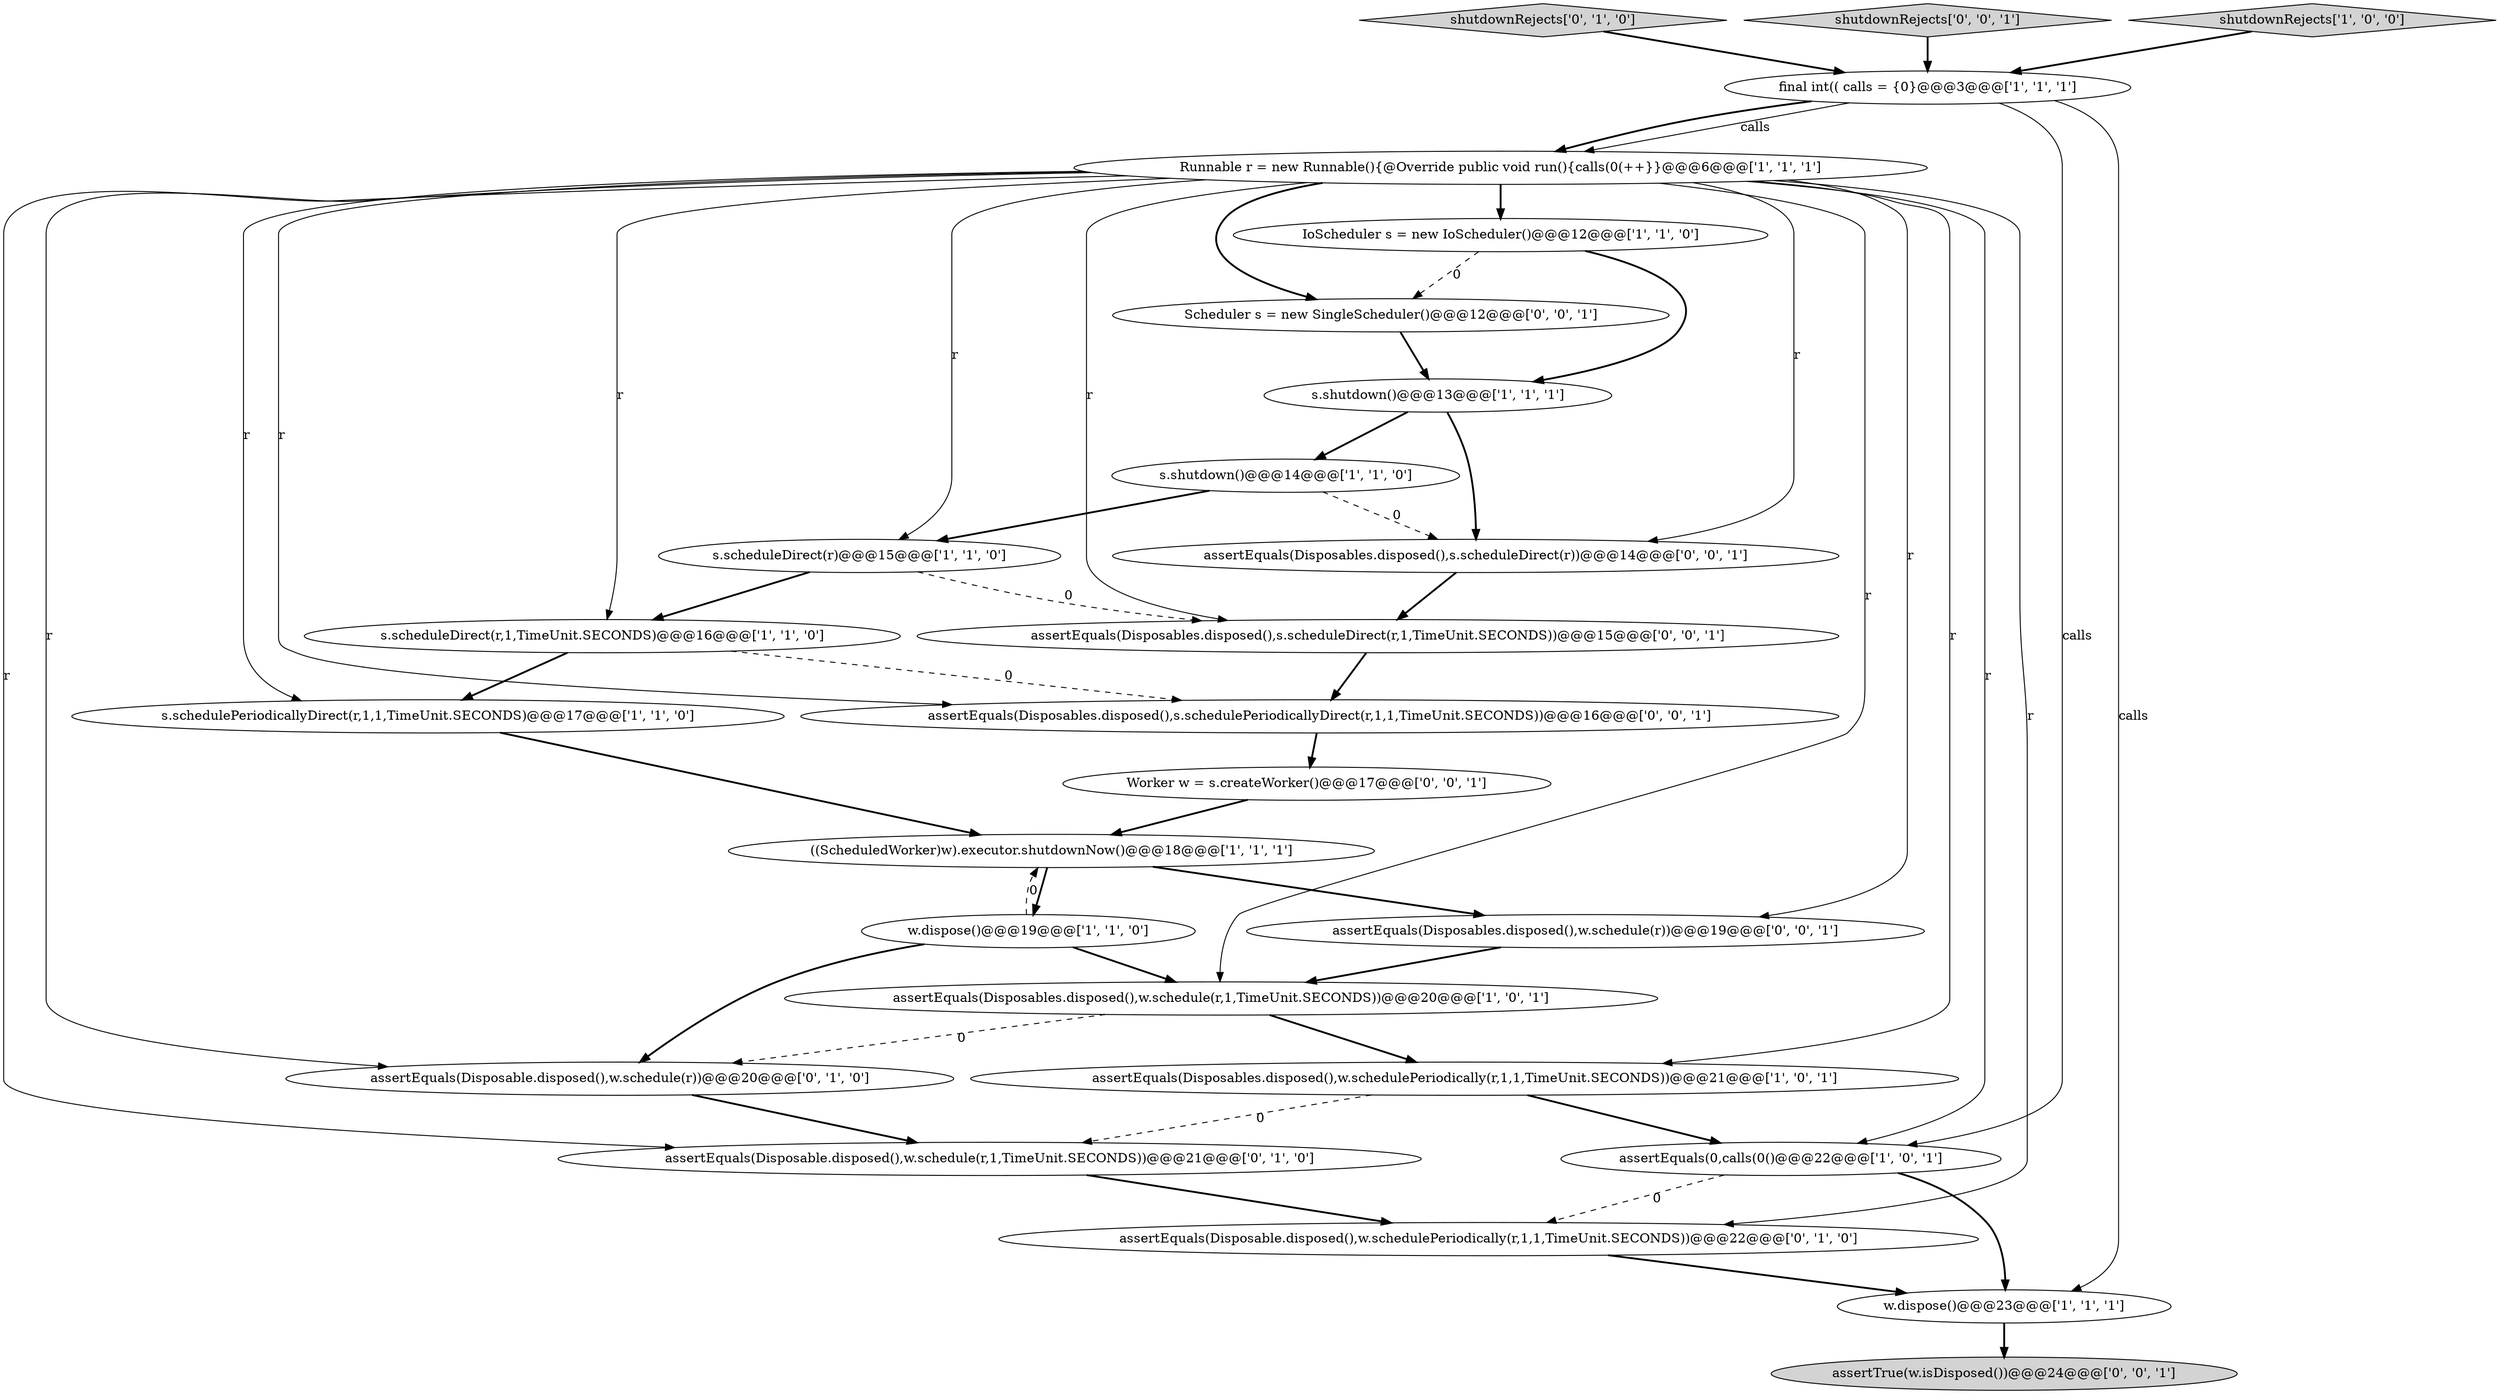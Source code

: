 digraph {
9 [style = filled, label = "assertEquals(0,calls(0()@@@22@@@['1', '0', '1']", fillcolor = white, shape = ellipse image = "AAA0AAABBB1BBB"];
2 [style = filled, label = "s.shutdown()@@@14@@@['1', '1', '0']", fillcolor = white, shape = ellipse image = "AAA0AAABBB1BBB"];
7 [style = filled, label = "s.scheduleDirect(r,1,TimeUnit.SECONDS)@@@16@@@['1', '1', '0']", fillcolor = white, shape = ellipse image = "AAA0AAABBB1BBB"];
4 [style = filled, label = "s.shutdown()@@@13@@@['1', '1', '1']", fillcolor = white, shape = ellipse image = "AAA0AAABBB1BBB"];
1 [style = filled, label = "w.dispose()@@@19@@@['1', '1', '0']", fillcolor = white, shape = ellipse image = "AAA0AAABBB1BBB"];
18 [style = filled, label = "shutdownRejects['0', '1', '0']", fillcolor = lightgray, shape = diamond image = "AAA0AAABBB2BBB"];
22 [style = filled, label = "shutdownRejects['0', '0', '1']", fillcolor = lightgray, shape = diamond image = "AAA0AAABBB3BBB"];
5 [style = filled, label = "s.scheduleDirect(r)@@@15@@@['1', '1', '0']", fillcolor = white, shape = ellipse image = "AAA0AAABBB1BBB"];
13 [style = filled, label = "shutdownRejects['1', '0', '0']", fillcolor = lightgray, shape = diamond image = "AAA0AAABBB1BBB"];
25 [style = filled, label = "assertEquals(Disposables.disposed(),s.schedulePeriodicallyDirect(r,1,1,TimeUnit.SECONDS))@@@16@@@['0', '0', '1']", fillcolor = white, shape = ellipse image = "AAA0AAABBB3BBB"];
6 [style = filled, label = "s.schedulePeriodicallyDirect(r,1,1,TimeUnit.SECONDS)@@@17@@@['1', '1', '0']", fillcolor = white, shape = ellipse image = "AAA0AAABBB1BBB"];
12 [style = filled, label = "final int(( calls = {0}@@@3@@@['1', '1', '1']", fillcolor = white, shape = ellipse image = "AAA0AAABBB1BBB"];
16 [style = filled, label = "assertEquals(Disposable.disposed(),w.schedule(r))@@@20@@@['0', '1', '0']", fillcolor = white, shape = ellipse image = "AAA1AAABBB2BBB"];
15 [style = filled, label = "assertEquals(Disposable.disposed(),w.schedule(r,1,TimeUnit.SECONDS))@@@21@@@['0', '1', '0']", fillcolor = white, shape = ellipse image = "AAA1AAABBB2BBB"];
21 [style = filled, label = "assertTrue(w.isDisposed())@@@24@@@['0', '0', '1']", fillcolor = lightgray, shape = ellipse image = "AAA0AAABBB3BBB"];
3 [style = filled, label = "assertEquals(Disposables.disposed(),w.schedule(r,1,TimeUnit.SECONDS))@@@20@@@['1', '0', '1']", fillcolor = white, shape = ellipse image = "AAA0AAABBB1BBB"];
24 [style = filled, label = "Worker w = s.createWorker()@@@17@@@['0', '0', '1']", fillcolor = white, shape = ellipse image = "AAA0AAABBB3BBB"];
26 [style = filled, label = "assertEquals(Disposables.disposed(),s.scheduleDirect(r,1,TimeUnit.SECONDS))@@@15@@@['0', '0', '1']", fillcolor = white, shape = ellipse image = "AAA0AAABBB3BBB"];
0 [style = filled, label = "((ScheduledWorker)w).executor.shutdownNow()@@@18@@@['1', '1', '1']", fillcolor = white, shape = ellipse image = "AAA0AAABBB1BBB"];
10 [style = filled, label = "assertEquals(Disposables.disposed(),w.schedulePeriodically(r,1,1,TimeUnit.SECONDS))@@@21@@@['1', '0', '1']", fillcolor = white, shape = ellipse image = "AAA0AAABBB1BBB"];
19 [style = filled, label = "assertEquals(Disposables.disposed(),s.scheduleDirect(r))@@@14@@@['0', '0', '1']", fillcolor = white, shape = ellipse image = "AAA0AAABBB3BBB"];
11 [style = filled, label = "Runnable r = new Runnable(){@Override public void run(){calls(0(++}}@@@6@@@['1', '1', '1']", fillcolor = white, shape = ellipse image = "AAA0AAABBB1BBB"];
14 [style = filled, label = "w.dispose()@@@23@@@['1', '1', '1']", fillcolor = white, shape = ellipse image = "AAA0AAABBB1BBB"];
17 [style = filled, label = "assertEquals(Disposable.disposed(),w.schedulePeriodically(r,1,1,TimeUnit.SECONDS))@@@22@@@['0', '1', '0']", fillcolor = white, shape = ellipse image = "AAA1AAABBB2BBB"];
23 [style = filled, label = "assertEquals(Disposables.disposed(),w.schedule(r))@@@19@@@['0', '0', '1']", fillcolor = white, shape = ellipse image = "AAA0AAABBB3BBB"];
20 [style = filled, label = "Scheduler s = new SingleScheduler()@@@12@@@['0', '0', '1']", fillcolor = white, shape = ellipse image = "AAA0AAABBB3BBB"];
8 [style = filled, label = "IoScheduler s = new IoScheduler()@@@12@@@['1', '1', '0']", fillcolor = white, shape = ellipse image = "AAA0AAABBB1BBB"];
23->3 [style = bold, label=""];
3->10 [style = bold, label=""];
11->16 [style = solid, label="r"];
11->20 [style = bold, label=""];
8->4 [style = bold, label=""];
11->19 [style = solid, label="r"];
11->17 [style = solid, label="r"];
3->16 [style = dashed, label="0"];
14->21 [style = bold, label=""];
2->5 [style = bold, label=""];
10->9 [style = bold, label=""];
12->14 [style = solid, label="calls"];
11->7 [style = solid, label="r"];
6->0 [style = bold, label=""];
20->4 [style = bold, label=""];
25->24 [style = bold, label=""];
12->11 [style = solid, label="calls"];
7->6 [style = bold, label=""];
16->15 [style = bold, label=""];
9->17 [style = dashed, label="0"];
17->14 [style = bold, label=""];
11->5 [style = solid, label="r"];
1->0 [style = dashed, label="0"];
24->0 [style = bold, label=""];
7->25 [style = dashed, label="0"];
10->15 [style = dashed, label="0"];
0->1 [style = bold, label=""];
4->2 [style = bold, label=""];
8->20 [style = dashed, label="0"];
0->23 [style = bold, label=""];
11->6 [style = solid, label="r"];
11->10 [style = solid, label="r"];
11->9 [style = solid, label="r"];
26->25 [style = bold, label=""];
13->12 [style = bold, label=""];
2->19 [style = dashed, label="0"];
1->3 [style = bold, label=""];
11->23 [style = solid, label="r"];
4->19 [style = bold, label=""];
11->8 [style = bold, label=""];
19->26 [style = bold, label=""];
11->3 [style = solid, label="r"];
9->14 [style = bold, label=""];
11->25 [style = solid, label="r"];
12->11 [style = bold, label=""];
11->26 [style = solid, label="r"];
18->12 [style = bold, label=""];
22->12 [style = bold, label=""];
1->16 [style = bold, label=""];
11->15 [style = solid, label="r"];
5->7 [style = bold, label=""];
5->26 [style = dashed, label="0"];
12->9 [style = solid, label="calls"];
15->17 [style = bold, label=""];
}
